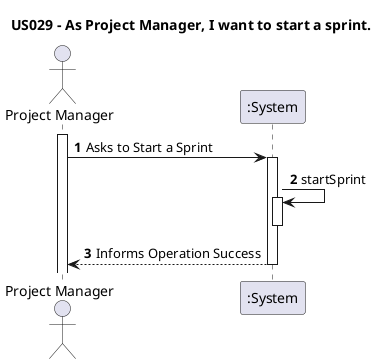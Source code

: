 @startuml
'https://plantuml.com/sequence-diagram

title US029 - As Project Manager, I want to start a sprint.

autoactivate on
autonumber

actor "Project Manager" as ProjectManager
participant ":System" as System

activate ProjectManager

ProjectManager -> System: Asks to Start a Sprint
System -> System: startSprint
deactivate
System --> ProjectManager: Informs Operation Success

@enduml